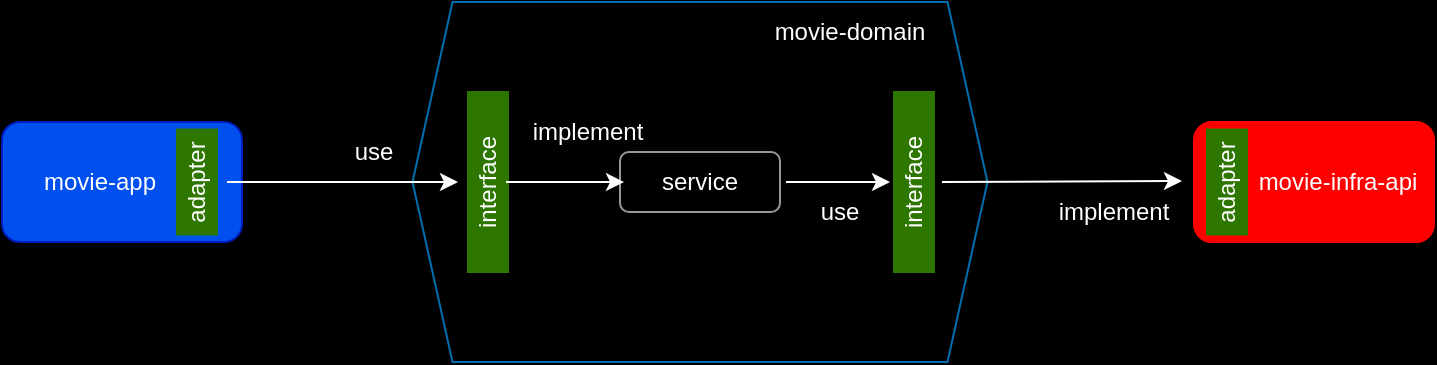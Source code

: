 <mxfile version="16.5.1" type="device"><diagram id="V0iQyyllWrbYaxfrW4a1" name="Page-1"><mxGraphModel dx="1038" dy="649" grid="1" gridSize="10" guides="1" tooltips="1" connect="1" arrows="1" fold="1" page="1" pageScale="1" pageWidth="827" pageHeight="1169" background="#000000" math="0" shadow="0"><root><mxCell id="0"/><mxCell id="1" parent="0"/><mxCell id="HtUgywBw9h1agkQnjsvD-32" value="" style="rounded=1;whiteSpace=wrap;html=1;fillColor=#FF0000;strokeColor=#FF0000;fontColor=#FFFFFF;" parent="1" vertex="1"><mxGeometry x="656" y="250" width="120" height="60" as="geometry"/></mxCell><mxCell id="HtUgywBw9h1agkQnjsvD-55" value="" style="rounded=0;whiteSpace=wrap;html=1;fillColor=#2D7600;strokeColor=#2D7600;direction=south;fontColor=#FFFFFF;" parent="1" vertex="1"><mxGeometry x="662.5" y="253.75" width="20" height="52.5" as="geometry"/></mxCell><mxCell id="HtUgywBw9h1agkQnjsvD-1" value="" style="shape=hexagon;perimeter=hexagonPerimeter2;whiteSpace=wrap;html=1;fixedSize=1;fillColor=none;strokeColor=#006EAF;fontColor=#FFFFFF;" parent="1" vertex="1"><mxGeometry x="265.25" y="190" width="287.5" height="180" as="geometry"/></mxCell><mxCell id="HtUgywBw9h1agkQnjsvD-2" value="" style="rounded=1;whiteSpace=wrap;html=1;fillColor=#0050ef;strokeColor=#001DBC;fontColor=#ffffff;" parent="1" vertex="1"><mxGeometry x="60" y="250" width="120" height="60" as="geometry"/></mxCell><mxCell id="HtUgywBw9h1agkQnjsvD-6" value="movie-domain" style="text;html=1;strokeColor=none;fillColor=none;align=center;verticalAlign=middle;whiteSpace=wrap;rounded=0;rotation=0;fontColor=#FFFFFF;" parent="1" vertex="1"><mxGeometry x="439" y="190" width="90" height="30" as="geometry"/></mxCell><mxCell id="HtUgywBw9h1agkQnjsvD-10" value="movie-app" style="text;html=1;strokeColor=none;fillColor=none;align=center;verticalAlign=middle;whiteSpace=wrap;rounded=0;fontColor=#FFFFFF;" parent="1" vertex="1"><mxGeometry x="64" y="265" width="90" height="30" as="geometry"/></mxCell><mxCell id="HtUgywBw9h1agkQnjsvD-13" value="" style="rounded=0;whiteSpace=wrap;html=1;direction=south;fillColor=#2D7600;strokeColor=#2D7600;fontColor=#FFFFFF;" parent="1" vertex="1"><mxGeometry x="293" y="235" width="20" height="90" as="geometry"/></mxCell><mxCell id="HtUgywBw9h1agkQnjsvD-14" value="" style="rounded=1;whiteSpace=wrap;html=1;fillColor=none;fontColor=#FFFFFF;strokeColor=#999999;" parent="1" vertex="1"><mxGeometry x="369" y="265" width="80" height="30" as="geometry"/></mxCell><mxCell id="HtUgywBw9h1agkQnjsvD-18" value="interface" style="text;html=1;strokeColor=none;fillColor=none;align=center;verticalAlign=middle;whiteSpace=wrap;rounded=0;rotation=270;fontColor=#FFFFFF;" parent="1" vertex="1"><mxGeometry x="270" y="265" width="66" height="30" as="geometry"/></mxCell><mxCell id="HtUgywBw9h1agkQnjsvD-19" value="service" style="text;html=1;strokeColor=none;fillColor=none;align=center;verticalAlign=middle;whiteSpace=wrap;rounded=0;fontColor=#FFFFFF;" parent="1" vertex="1"><mxGeometry x="379" y="265" width="60" height="30" as="geometry"/></mxCell><mxCell id="HtUgywBw9h1agkQnjsvD-22" value="" style="endArrow=classic;html=1;rounded=0;entryX=0.5;entryY=0;entryDx=0;entryDy=0;fontColor=#FFFFFF;strokeColor=#FFFFFF;" parent="1" source="Xiw9J8TaKU-NT6lBD4Z0-3" target="HtUgywBw9h1agkQnjsvD-18" edge="1"><mxGeometry width="50" height="50" relative="1" as="geometry"><mxPoint x="390" y="300" as="sourcePoint"/><mxPoint x="440" y="250" as="targetPoint"/></mxGeometry></mxCell><mxCell id="HtUgywBw9h1agkQnjsvD-23" value="" style="endArrow=classic;html=1;rounded=0;entryX=0;entryY=0.5;entryDx=0;entryDy=0;fontColor=#FFFFFF;strokeColor=#FFFFFF;" parent="1" edge="1"><mxGeometry width="50" height="50" relative="1" as="geometry"><mxPoint x="312" y="280" as="sourcePoint"/><mxPoint x="371" y="280" as="targetPoint"/></mxGeometry></mxCell><mxCell id="HtUgywBw9h1agkQnjsvD-26" value="use" style="text;html=1;align=center;verticalAlign=middle;whiteSpace=wrap;rounded=0;fontColor=#FFFFFF;" parent="1" vertex="1"><mxGeometry x="216" y="250" width="60" height="30" as="geometry"/></mxCell><mxCell id="HtUgywBw9h1agkQnjsvD-29" value="implement" style="text;html=1;strokeColor=none;fillColor=none;align=center;verticalAlign=middle;whiteSpace=wrap;rounded=0;fontColor=#FFFFFF;" parent="1" vertex="1"><mxGeometry x="313" y="240" width="80" height="30" as="geometry"/></mxCell><mxCell id="HtUgywBw9h1agkQnjsvD-33" value="movie-infra-api" style="text;html=1;strokeColor=none;fillColor=none;align=center;verticalAlign=middle;whiteSpace=wrap;rounded=0;fontColor=#FFFFFF;" parent="1" vertex="1"><mxGeometry x="683" y="265" width="90" height="30" as="geometry"/></mxCell><mxCell id="HtUgywBw9h1agkQnjsvD-34" value="implement" style="text;html=1;strokeColor=none;fillColor=none;align=center;verticalAlign=middle;whiteSpace=wrap;rounded=0;fontColor=#FFFFFF;" parent="1" vertex="1"><mxGeometry x="576" y="280" width="80" height="30" as="geometry"/></mxCell><mxCell id="HtUgywBw9h1agkQnjsvD-40" value="" style="rounded=0;whiteSpace=wrap;html=1;direction=south;fillColor=#2D7600;strokeColor=#2D7600;fontColor=#FFFFFF;" parent="1" vertex="1"><mxGeometry x="506" y="235" width="20" height="90" as="geometry"/></mxCell><mxCell id="HtUgywBw9h1agkQnjsvD-41" value="interface" style="text;html=1;strokeColor=none;fillColor=none;align=center;verticalAlign=middle;whiteSpace=wrap;rounded=0;rotation=270;fontColor=#FFFFFF;" parent="1" vertex="1"><mxGeometry x="483" y="265" width="66" height="30" as="geometry"/></mxCell><mxCell id="HtUgywBw9h1agkQnjsvD-42" value="" style="endArrow=classic;html=1;rounded=0;entryX=0;entryY=0.5;entryDx=0;entryDy=0;strokeColor=#FFFFFF;fontColor=#FFFFFF;" parent="1" edge="1"><mxGeometry width="50" height="50" relative="1" as="geometry"><mxPoint x="530" y="280" as="sourcePoint"/><mxPoint x="650" y="279.5" as="targetPoint"/></mxGeometry></mxCell><mxCell id="HtUgywBw9h1agkQnjsvD-43" value="use" style="text;html=1;strokeColor=none;fillColor=none;align=center;verticalAlign=middle;whiteSpace=wrap;rounded=0;fontColor=#FFFFFF;" parent="1" vertex="1"><mxGeometry x="449" y="280" width="60" height="30" as="geometry"/></mxCell><mxCell id="HtUgywBw9h1agkQnjsvD-44" value="" style="endArrow=classic;html=1;rounded=0;entryX=0.5;entryY=0;entryDx=0;entryDy=0;exitX=0;exitY=0;exitDx=0;exitDy=0;fontColor=#FFFFFF;strokeColor=#FFFFFF;" parent="1" edge="1"><mxGeometry width="50" height="50" relative="1" as="geometry"><mxPoint x="452" y="280" as="sourcePoint"/><mxPoint x="504" y="280" as="targetPoint"/></mxGeometry></mxCell><mxCell id="HtUgywBw9h1agkQnjsvD-54" value="adapter" style="text;html=1;strokeColor=none;fillColor=none;align=center;verticalAlign=middle;whiteSpace=wrap;rounded=0;rotation=270;fontColor=#FFFFFF;" parent="1" vertex="1"><mxGeometry x="650" y="265" width="45" height="30" as="geometry"/></mxCell><mxCell id="Xiw9J8TaKU-NT6lBD4Z0-2" value="" style="rounded=0;whiteSpace=wrap;html=1;fillColor=#2D7600;strokeColor=#2D7600;direction=south;fontColor=#FFFFFF;" parent="1" vertex="1"><mxGeometry x="147.5" y="253.75" width="20" height="52.5" as="geometry"/></mxCell><mxCell id="Xiw9J8TaKU-NT6lBD4Z0-3" value="adapter" style="text;html=1;strokeColor=none;fillColor=none;align=center;verticalAlign=middle;whiteSpace=wrap;rounded=0;rotation=270;fontColor=#FFFFFF;" parent="1" vertex="1"><mxGeometry x="135" y="265" width="45" height="30" as="geometry"/></mxCell></root></mxGraphModel></diagram></mxfile>